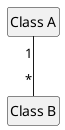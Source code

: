 @startuml

hide circle
hide empty members

class "Class A" as A
class "Class B" as B

A "1" -- "*" B

@enduml
